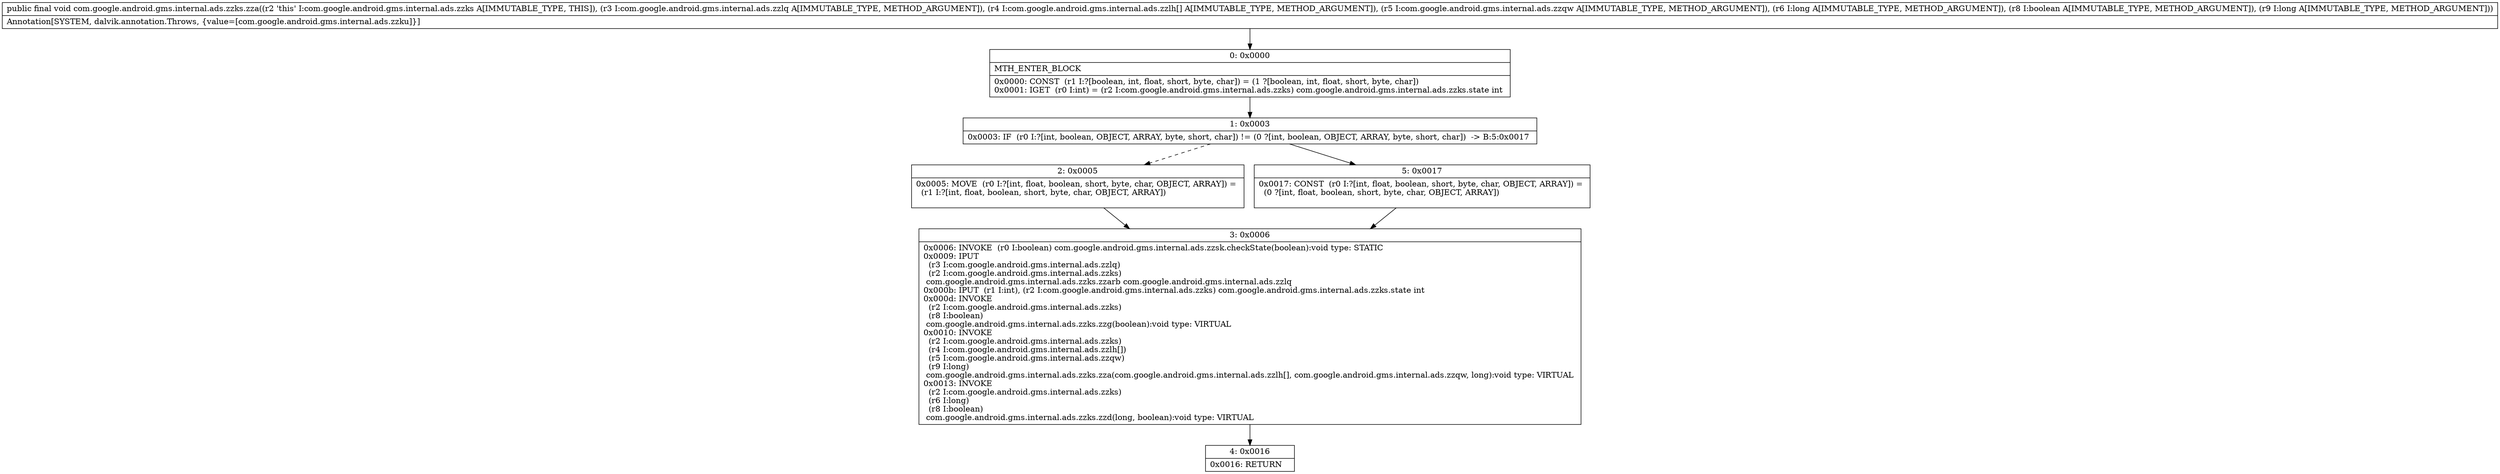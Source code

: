 digraph "CFG forcom.google.android.gms.internal.ads.zzks.zza(Lcom\/google\/android\/gms\/internal\/ads\/zzlq;[Lcom\/google\/android\/gms\/internal\/ads\/zzlh;Lcom\/google\/android\/gms\/internal\/ads\/zzqw;JZJ)V" {
Node_0 [shape=record,label="{0\:\ 0x0000|MTH_ENTER_BLOCK\l|0x0000: CONST  (r1 I:?[boolean, int, float, short, byte, char]) = (1 ?[boolean, int, float, short, byte, char]) \l0x0001: IGET  (r0 I:int) = (r2 I:com.google.android.gms.internal.ads.zzks) com.google.android.gms.internal.ads.zzks.state int \l}"];
Node_1 [shape=record,label="{1\:\ 0x0003|0x0003: IF  (r0 I:?[int, boolean, OBJECT, ARRAY, byte, short, char]) != (0 ?[int, boolean, OBJECT, ARRAY, byte, short, char])  \-\> B:5:0x0017 \l}"];
Node_2 [shape=record,label="{2\:\ 0x0005|0x0005: MOVE  (r0 I:?[int, float, boolean, short, byte, char, OBJECT, ARRAY]) = \l  (r1 I:?[int, float, boolean, short, byte, char, OBJECT, ARRAY])\l \l}"];
Node_3 [shape=record,label="{3\:\ 0x0006|0x0006: INVOKE  (r0 I:boolean) com.google.android.gms.internal.ads.zzsk.checkState(boolean):void type: STATIC \l0x0009: IPUT  \l  (r3 I:com.google.android.gms.internal.ads.zzlq)\l  (r2 I:com.google.android.gms.internal.ads.zzks)\l com.google.android.gms.internal.ads.zzks.zzarb com.google.android.gms.internal.ads.zzlq \l0x000b: IPUT  (r1 I:int), (r2 I:com.google.android.gms.internal.ads.zzks) com.google.android.gms.internal.ads.zzks.state int \l0x000d: INVOKE  \l  (r2 I:com.google.android.gms.internal.ads.zzks)\l  (r8 I:boolean)\l com.google.android.gms.internal.ads.zzks.zzg(boolean):void type: VIRTUAL \l0x0010: INVOKE  \l  (r2 I:com.google.android.gms.internal.ads.zzks)\l  (r4 I:com.google.android.gms.internal.ads.zzlh[])\l  (r5 I:com.google.android.gms.internal.ads.zzqw)\l  (r9 I:long)\l com.google.android.gms.internal.ads.zzks.zza(com.google.android.gms.internal.ads.zzlh[], com.google.android.gms.internal.ads.zzqw, long):void type: VIRTUAL \l0x0013: INVOKE  \l  (r2 I:com.google.android.gms.internal.ads.zzks)\l  (r6 I:long)\l  (r8 I:boolean)\l com.google.android.gms.internal.ads.zzks.zzd(long, boolean):void type: VIRTUAL \l}"];
Node_4 [shape=record,label="{4\:\ 0x0016|0x0016: RETURN   \l}"];
Node_5 [shape=record,label="{5\:\ 0x0017|0x0017: CONST  (r0 I:?[int, float, boolean, short, byte, char, OBJECT, ARRAY]) = \l  (0 ?[int, float, boolean, short, byte, char, OBJECT, ARRAY])\l \l}"];
MethodNode[shape=record,label="{public final void com.google.android.gms.internal.ads.zzks.zza((r2 'this' I:com.google.android.gms.internal.ads.zzks A[IMMUTABLE_TYPE, THIS]), (r3 I:com.google.android.gms.internal.ads.zzlq A[IMMUTABLE_TYPE, METHOD_ARGUMENT]), (r4 I:com.google.android.gms.internal.ads.zzlh[] A[IMMUTABLE_TYPE, METHOD_ARGUMENT]), (r5 I:com.google.android.gms.internal.ads.zzqw A[IMMUTABLE_TYPE, METHOD_ARGUMENT]), (r6 I:long A[IMMUTABLE_TYPE, METHOD_ARGUMENT]), (r8 I:boolean A[IMMUTABLE_TYPE, METHOD_ARGUMENT]), (r9 I:long A[IMMUTABLE_TYPE, METHOD_ARGUMENT]))  | Annotation[SYSTEM, dalvik.annotation.Throws, \{value=[com.google.android.gms.internal.ads.zzku]\}]\l}"];
MethodNode -> Node_0;
Node_0 -> Node_1;
Node_1 -> Node_2[style=dashed];
Node_1 -> Node_5;
Node_2 -> Node_3;
Node_3 -> Node_4;
Node_5 -> Node_3;
}

